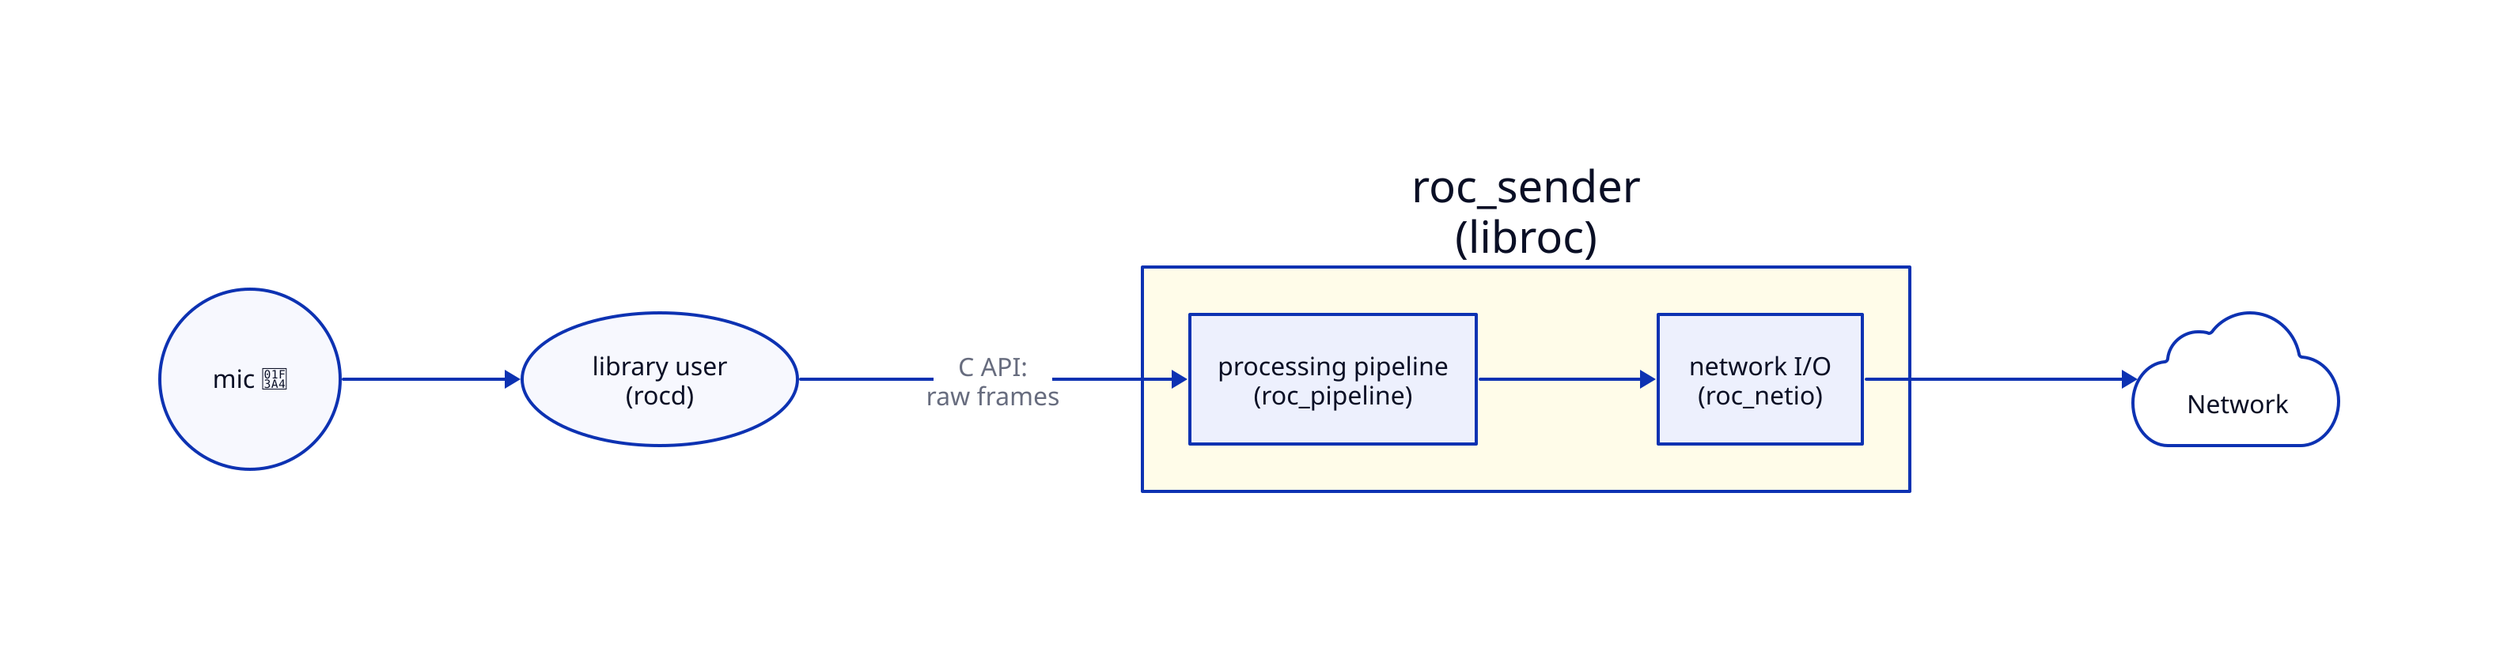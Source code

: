 vars: {
  d2-config: {
    theme-overrides: {
      B4: "#fffce9"
    }
  }
}

direction: right

frame_preparator: "library user\n(rocd)"
frame_preparator.shape: oval

internet: Network
internet.shape: cloud

mic: mic 🎤 {
  shape: circle
}
mic -> frame_preparator

libroc: roc_sender\n(libroc) {
  pipeline: processing pipeline\n(roc_pipeline)
  netio: network I/O\n(roc_netio)
  pipeline -> netio
}

frame_preparator -> libroc.pipeline: C API:\nraw frames
libroc.netio -> internet
